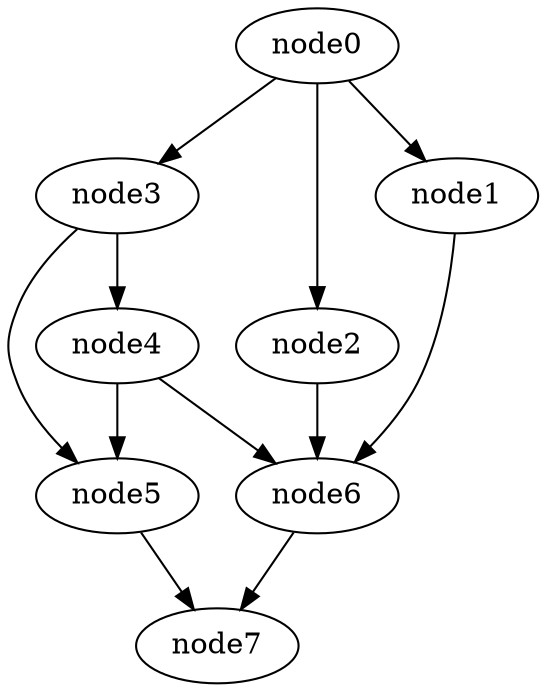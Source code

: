 digraph g{
	node7
	node6 -> node7
	node5 -> node7
	node4 -> node6
	node4 -> node5
	node3 -> node5
	node3 -> node4
	node2 -> node6
	node1 -> node6
	node0 -> node3
	node0 -> node2
	node0 -> node1
}
